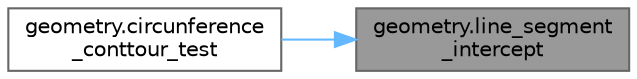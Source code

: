 digraph "geometry.line_segment_intercept"
{
 // LATEX_PDF_SIZE
  bgcolor="transparent";
  edge [fontname=Helvetica,fontsize=10,labelfontname=Helvetica,labelfontsize=10];
  node [fontname=Helvetica,fontsize=10,shape=box,height=0.2,width=0.4];
  rankdir="RL";
  Node1 [id="Node000001",label="geometry.line_segment\l_intercept",height=0.2,width=0.4,color="gray40", fillcolor="grey60", style="filled", fontcolor="black",tooltip=" "];
  Node1 -> Node2 [id="edge1_Node000001_Node000002",dir="back",color="steelblue1",style="solid",tooltip=" "];
  Node2 [id="Node000002",label="geometry.circunference\l_conttour_test",height=0.2,width=0.4,color="grey40", fillcolor="white", style="filled",URL="$namespacegeometry.html#a63586790039014d66a1dac8a443cdba6",tooltip=" "];
}
